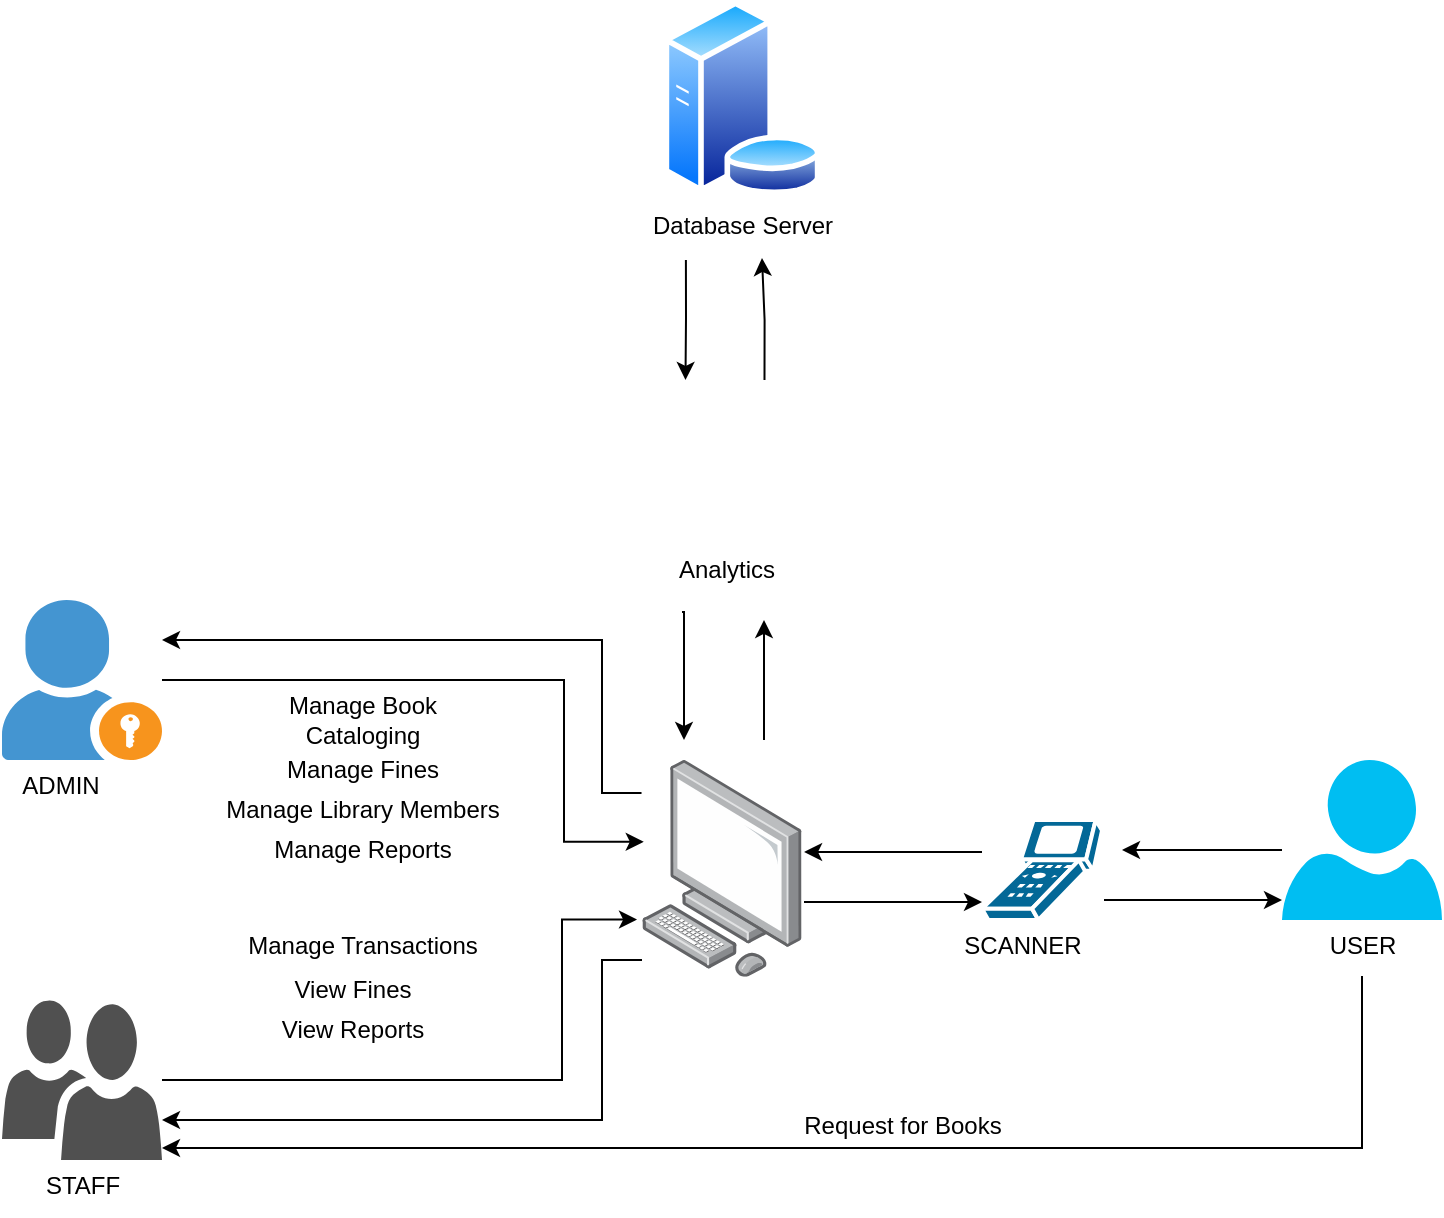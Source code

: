 <mxfile version="22.0.8" type="github">
  <diagram name="Page-1" id="on3lXjrbku3OEMFmnaN-">
    <mxGraphModel dx="607" dy="1434" grid="1" gridSize="10" guides="1" tooltips="1" connect="1" arrows="1" fold="1" page="1" pageScale="1" pageWidth="850" pageHeight="1100" math="0" shadow="0">
      <root>
        <mxCell id="0" />
        <mxCell id="1" parent="0" />
        <mxCell id="QDIh8MvFq-9qs7UtXMdY-20" style="edgeStyle=orthogonalEdgeStyle;rounded=0;orthogonalLoop=1;jettySize=auto;html=1;exitX=-0.003;exitY=0.152;exitDx=0;exitDy=0;exitPerimeter=0;" parent="1" source="QDIh8MvFq-9qs7UtXMdY-1" edge="1">
          <mxGeometry relative="1" as="geometry">
            <mxPoint x="160" y="180" as="targetPoint" />
            <Array as="points">
              <mxPoint x="380" y="257" />
              <mxPoint x="380" y="180" />
              <mxPoint x="160" y="180" />
            </Array>
          </mxGeometry>
        </mxCell>
        <mxCell id="QDIh8MvFq-9qs7UtXMdY-21" style="edgeStyle=orthogonalEdgeStyle;rounded=0;orthogonalLoop=1;jettySize=auto;html=1;" parent="1" source="QDIh8MvFq-9qs7UtXMdY-1" target="QDIh8MvFq-9qs7UtXMdY-11" edge="1">
          <mxGeometry relative="1" as="geometry">
            <mxPoint x="170" y="420" as="targetPoint" />
            <Array as="points">
              <mxPoint x="380" y="340" />
              <mxPoint x="380" y="420" />
            </Array>
          </mxGeometry>
        </mxCell>
        <mxCell id="QDIh8MvFq-9qs7UtXMdY-1" value="" style="image;points=[];aspect=fixed;html=1;align=center;shadow=0;dashed=0;image=img/lib/allied_telesis/computer_and_terminals/Personal_Computer.svg;" parent="1" vertex="1">
          <mxGeometry x="400" y="240" width="80" height="108.43" as="geometry" />
        </mxCell>
        <mxCell id="QDIh8MvFq-9qs7UtXMdY-2" value="" style="shadow=0;dashed=0;html=1;strokeColor=none;fillColor=#4495D1;labelPosition=center;verticalLabelPosition=bottom;verticalAlign=top;align=center;outlineConnect=0;shape=mxgraph.veeam.portal_admin;" parent="1" vertex="1">
          <mxGeometry x="80" y="160" width="80" height="80" as="geometry" />
        </mxCell>
        <mxCell id="QDIh8MvFq-9qs7UtXMdY-3" style="edgeStyle=orthogonalEdgeStyle;rounded=0;orthogonalLoop=1;jettySize=auto;html=1;entryX=0.011;entryY=0.377;entryDx=0;entryDy=0;entryPerimeter=0;" parent="1" source="QDIh8MvFq-9qs7UtXMdY-2" target="QDIh8MvFq-9qs7UtXMdY-1" edge="1">
          <mxGeometry relative="1" as="geometry">
            <Array as="points">
              <mxPoint x="361" y="200" />
            </Array>
          </mxGeometry>
        </mxCell>
        <mxCell id="QDIh8MvFq-9qs7UtXMdY-5" value="Manage Book&lt;br&gt;Cataloging" style="text;html=1;align=center;verticalAlign=middle;resizable=0;points=[];autosize=1;strokeColor=none;fillColor=none;" parent="1" vertex="1">
          <mxGeometry x="210" y="200" width="100" height="40" as="geometry" />
        </mxCell>
        <mxCell id="QDIh8MvFq-9qs7UtXMdY-6" value="Manage Fines" style="text;html=1;align=center;verticalAlign=middle;resizable=0;points=[];autosize=1;strokeColor=none;fillColor=none;" parent="1" vertex="1">
          <mxGeometry x="210" y="230" width="100" height="30" as="geometry" />
        </mxCell>
        <mxCell id="QDIh8MvFq-9qs7UtXMdY-7" value="Manage Library Members" style="text;html=1;align=center;verticalAlign=middle;resizable=0;points=[];autosize=1;strokeColor=none;fillColor=none;" parent="1" vertex="1">
          <mxGeometry x="180" y="250" width="160" height="30" as="geometry" />
        </mxCell>
        <mxCell id="QDIh8MvFq-9qs7UtXMdY-9" value="Manage Reports" style="text;html=1;align=center;verticalAlign=middle;resizable=0;points=[];autosize=1;strokeColor=none;fillColor=none;" parent="1" vertex="1">
          <mxGeometry x="205" y="270" width="110" height="30" as="geometry" />
        </mxCell>
        <mxCell id="QDIh8MvFq-9qs7UtXMdY-11" value="" style="sketch=0;pointerEvents=1;shadow=0;dashed=0;html=1;strokeColor=none;labelPosition=center;verticalLabelPosition=bottom;verticalAlign=top;align=center;fillColor=#505050;shape=mxgraph.mscae.intune.user_group" parent="1" vertex="1">
          <mxGeometry x="80" y="360" width="80" height="80" as="geometry" />
        </mxCell>
        <mxCell id="QDIh8MvFq-9qs7UtXMdY-13" style="edgeStyle=orthogonalEdgeStyle;rounded=0;orthogonalLoop=1;jettySize=auto;html=1;entryX=-0.031;entryY=0.736;entryDx=0;entryDy=0;entryPerimeter=0;" parent="1" source="QDIh8MvFq-9qs7UtXMdY-11" target="QDIh8MvFq-9qs7UtXMdY-1" edge="1">
          <mxGeometry relative="1" as="geometry">
            <Array as="points">
              <mxPoint x="360" y="400" />
              <mxPoint x="360" y="320" />
            </Array>
          </mxGeometry>
        </mxCell>
        <mxCell id="QDIh8MvFq-9qs7UtXMdY-14" value="Manage Transactions" style="text;html=1;align=center;verticalAlign=middle;resizable=0;points=[];autosize=1;strokeColor=none;fillColor=none;" parent="1" vertex="1">
          <mxGeometry x="190" y="318.43" width="140" height="30" as="geometry" />
        </mxCell>
        <mxCell id="QDIh8MvFq-9qs7UtXMdY-15" value="View Fines" style="text;html=1;align=center;verticalAlign=middle;resizable=0;points=[];autosize=1;strokeColor=none;fillColor=none;" parent="1" vertex="1">
          <mxGeometry x="215" y="340" width="80" height="30" as="geometry" />
        </mxCell>
        <mxCell id="QDIh8MvFq-9qs7UtXMdY-17" value="View Reports" style="text;html=1;align=center;verticalAlign=middle;resizable=0;points=[];autosize=1;strokeColor=none;fillColor=none;" parent="1" vertex="1">
          <mxGeometry x="210" y="360" width="90" height="30" as="geometry" />
        </mxCell>
        <mxCell id="wievJ8HCAuLmgO6l-aq3-15" style="edgeStyle=orthogonalEdgeStyle;rounded=0;orthogonalLoop=1;jettySize=auto;html=1;" edge="1" parent="1">
          <mxGeometry relative="1" as="geometry">
            <mxPoint x="421" y="230" as="targetPoint" />
            <mxPoint x="420" y="166" as="sourcePoint" />
            <Array as="points">
              <mxPoint x="421" y="166" />
            </Array>
          </mxGeometry>
        </mxCell>
        <mxCell id="wievJ8HCAuLmgO6l-aq3-16" style="edgeStyle=orthogonalEdgeStyle;rounded=0;orthogonalLoop=1;jettySize=auto;html=1;exitX=0.75;exitY=1;exitDx=0;exitDy=0;" edge="1" parent="1">
          <mxGeometry relative="1" as="geometry">
            <mxPoint x="461" y="170" as="targetPoint" />
            <mxPoint x="461" y="230" as="sourcePoint" />
          </mxGeometry>
        </mxCell>
        <mxCell id="wievJ8HCAuLmgO6l-aq3-17" style="edgeStyle=orthogonalEdgeStyle;rounded=0;orthogonalLoop=1;jettySize=auto;html=1;exitX=0.245;exitY=1.081;exitDx=0;exitDy=0;entryX=0.25;entryY=0;entryDx=0;entryDy=0;exitPerimeter=0;" edge="1" parent="1" source="wievJ8HCAuLmgO6l-aq3-22" target="EKUkhfJZ03WyP2QzKe4X-1">
          <mxGeometry relative="1" as="geometry">
            <mxPoint x="421" y="10" as="sourcePoint" />
          </mxGeometry>
        </mxCell>
        <mxCell id="wievJ8HCAuLmgO6l-aq3-18" style="edgeStyle=orthogonalEdgeStyle;rounded=0;orthogonalLoop=1;jettySize=auto;html=1;exitX=0.75;exitY=0;exitDx=0;exitDy=0;" edge="1" parent="1" source="EKUkhfJZ03WyP2QzKe4X-1">
          <mxGeometry relative="1" as="geometry">
            <mxPoint x="460" y="-11" as="targetPoint" />
          </mxGeometry>
        </mxCell>
        <mxCell id="EKUkhfJZ03WyP2QzKe4X-1" value="" style="shape=image;html=1;verticalAlign=top;verticalLabelPosition=bottom;labelBackgroundColor=#ffffff;imageAspect=0;aspect=fixed;image=https://cdn4.iconfinder.com/data/icons/success-filloutline/64/chart-analytics-stocks-increasing-growth-128.png" parent="1" vertex="1">
          <mxGeometry x="402" y="50" width="79" height="79" as="geometry" />
        </mxCell>
        <mxCell id="wievJ8HCAuLmgO6l-aq3-1" value="" style="shape=mxgraph.cisco.computers_and_peripherals.scanner;html=1;pointerEvents=1;dashed=0;fillColor=#036897;strokeColor=#ffffff;strokeWidth=2;verticalLabelPosition=bottom;verticalAlign=top;align=center;outlineConnect=0;" vertex="1" parent="1">
          <mxGeometry x="570" y="270" width="60" height="50" as="geometry" />
        </mxCell>
        <mxCell id="wievJ8HCAuLmgO6l-aq3-8" style="edgeStyle=orthogonalEdgeStyle;rounded=0;orthogonalLoop=1;jettySize=auto;html=1;" edge="1" parent="1">
          <mxGeometry relative="1" as="geometry">
            <mxPoint x="640" y="285" as="targetPoint" />
            <mxPoint x="720" y="285" as="sourcePoint" />
          </mxGeometry>
        </mxCell>
        <mxCell id="wievJ8HCAuLmgO6l-aq3-3" value="" style="verticalLabelPosition=bottom;html=1;verticalAlign=top;align=center;strokeColor=none;fillColor=#00BEF2;shape=mxgraph.azure.user;" vertex="1" parent="1">
          <mxGeometry x="720" y="240" width="80" height="80" as="geometry" />
        </mxCell>
        <mxCell id="wievJ8HCAuLmgO6l-aq3-4" value="ADMIN" style="text;html=1;align=center;verticalAlign=middle;resizable=0;points=[];autosize=1;strokeColor=none;fillColor=none;" vertex="1" parent="1">
          <mxGeometry x="79" y="238" width="60" height="30" as="geometry" />
        </mxCell>
        <mxCell id="wievJ8HCAuLmgO6l-aq3-5" value="STAFF" style="text;html=1;align=center;verticalAlign=middle;resizable=0;points=[];autosize=1;strokeColor=none;fillColor=none;" vertex="1" parent="1">
          <mxGeometry x="90" y="438" width="60" height="30" as="geometry" />
        </mxCell>
        <mxCell id="wievJ8HCAuLmgO6l-aq3-6" value="SCANNER&lt;br&gt;" style="text;html=1;align=center;verticalAlign=middle;resizable=0;points=[];autosize=1;strokeColor=none;fillColor=none;" vertex="1" parent="1">
          <mxGeometry x="550" y="318" width="80" height="30" as="geometry" />
        </mxCell>
        <mxCell id="wievJ8HCAuLmgO6l-aq3-7" value="USER" style="text;html=1;align=center;verticalAlign=middle;resizable=0;points=[];autosize=1;strokeColor=none;fillColor=none;" vertex="1" parent="1">
          <mxGeometry x="730" y="318" width="60" height="30" as="geometry" />
        </mxCell>
        <mxCell id="wievJ8HCAuLmgO6l-aq3-9" style="edgeStyle=orthogonalEdgeStyle;rounded=0;orthogonalLoop=1;jettySize=auto;html=1;entryX=1.013;entryY=0.424;entryDx=0;entryDy=0;entryPerimeter=0;" edge="1" parent="1" source="wievJ8HCAuLmgO6l-aq3-1" target="QDIh8MvFq-9qs7UtXMdY-1">
          <mxGeometry relative="1" as="geometry">
            <Array as="points">
              <mxPoint x="540" y="286" />
              <mxPoint x="540" y="286" />
            </Array>
          </mxGeometry>
        </mxCell>
        <mxCell id="wievJ8HCAuLmgO6l-aq3-10" style="edgeStyle=orthogonalEdgeStyle;rounded=0;orthogonalLoop=1;jettySize=auto;html=1;entryX=1.013;entryY=0.424;entryDx=0;entryDy=0;entryPerimeter=0;" edge="1" parent="1">
          <mxGeometry relative="1" as="geometry">
            <mxPoint x="481" y="311" as="sourcePoint" />
            <mxPoint x="570" y="311" as="targetPoint" />
            <Array as="points">
              <mxPoint x="511" y="311" />
              <mxPoint x="511" y="311" />
            </Array>
          </mxGeometry>
        </mxCell>
        <mxCell id="wievJ8HCAuLmgO6l-aq3-11" style="edgeStyle=orthogonalEdgeStyle;rounded=0;orthogonalLoop=1;jettySize=auto;html=1;entryX=1.013;entryY=0.424;entryDx=0;entryDy=0;entryPerimeter=0;" edge="1" parent="1">
          <mxGeometry relative="1" as="geometry">
            <mxPoint x="631" y="310" as="sourcePoint" />
            <mxPoint x="720" y="310" as="targetPoint" />
            <Array as="points">
              <mxPoint x="661" y="310" />
              <mxPoint x="661" y="310" />
            </Array>
          </mxGeometry>
        </mxCell>
        <mxCell id="wievJ8HCAuLmgO6l-aq3-12" style="edgeStyle=orthogonalEdgeStyle;rounded=0;orthogonalLoop=1;jettySize=auto;html=1;entryX=1;entryY=0.925;entryDx=0;entryDy=0;entryPerimeter=0;" edge="1" parent="1" source="wievJ8HCAuLmgO6l-aq3-7" target="QDIh8MvFq-9qs7UtXMdY-11">
          <mxGeometry relative="1" as="geometry">
            <Array as="points">
              <mxPoint x="760" y="434" />
            </Array>
          </mxGeometry>
        </mxCell>
        <mxCell id="wievJ8HCAuLmgO6l-aq3-13" value="Request for Books" style="text;html=1;align=center;verticalAlign=middle;resizable=0;points=[];autosize=1;strokeColor=none;fillColor=none;" vertex="1" parent="1">
          <mxGeometry x="470" y="408" width="120" height="30" as="geometry" />
        </mxCell>
        <mxCell id="wievJ8HCAuLmgO6l-aq3-19" value="" style="image;aspect=fixed;perimeter=ellipsePerimeter;html=1;align=center;shadow=0;dashed=0;spacingTop=3;image=img/lib/active_directory/database_server.svg;" vertex="1" parent="1">
          <mxGeometry x="410" y="-140" width="80" height="97.56" as="geometry" />
        </mxCell>
        <mxCell id="wievJ8HCAuLmgO6l-aq3-21" value="Analytics" style="text;html=1;align=center;verticalAlign=middle;resizable=0;points=[];autosize=1;strokeColor=none;fillColor=none;" vertex="1" parent="1">
          <mxGeometry x="406.5" y="130" width="70" height="30" as="geometry" />
        </mxCell>
        <mxCell id="wievJ8HCAuLmgO6l-aq3-22" value="Database Server" style="text;html=1;align=center;verticalAlign=middle;resizable=0;points=[];autosize=1;strokeColor=none;fillColor=none;" vertex="1" parent="1">
          <mxGeometry x="395" y="-42.44" width="110" height="30" as="geometry" />
        </mxCell>
      </root>
    </mxGraphModel>
  </diagram>
</mxfile>
